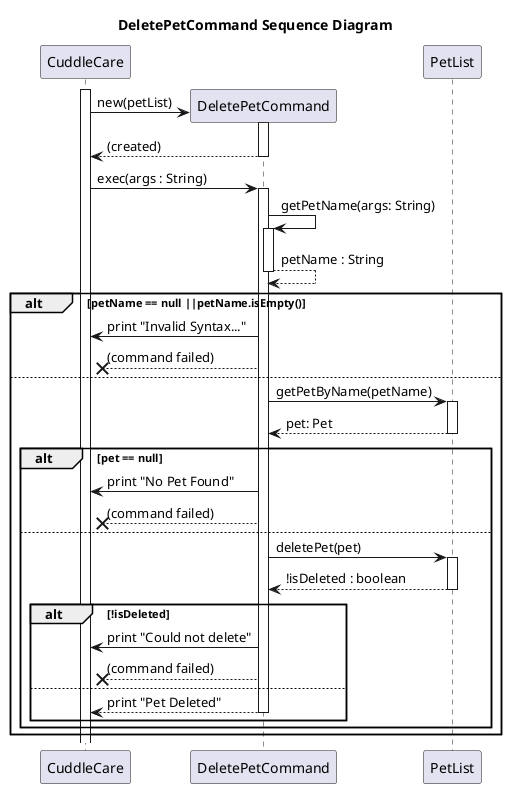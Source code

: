 @startuml
title DeletePetCommand Sequence Diagram

activate CuddleCare

' Constructor
CuddleCare -> DeletePetCommand** : new(petList)
activate DeletePetCommand
return (created)

' Exec Method
CuddleCare -> DeletePetCommand : exec(args : String)
activate DeletePetCommand

' getPetName Method
DeletePetCommand -> DeletePetCommand : getPetName(args: String)
activate DeletePetCommand
return petName : String

' if input was invalid
alt petName == null ||petName.isEmpty()
    DeletePetCommand -> CuddleCare : print "Invalid Syntax..."
    DeletePetCommand --x CuddleCare : (command failed)

else
    DeletePetCommand -> PetList : getPetByName(petName)
    activate PetList
    return pet: Pet

    ' if invalid pet
    alt pet == null
        DeletePetCommand -> CuddleCare : print "No Pet Found"
        DeletePetCommand --x CuddleCare : (command failed)

    else
        DeletePetCommand -> PetList : deletePet(pet)
        activate PetList
        return !isDeleted : boolean

        ' if some error in deleting the pet
        alt !isDeleted
            DeletePetCommand -> CuddleCare : print "Could not delete"
            DeletePetCommand --x CuddleCare : (command failed)

        else
            ' happy path
            return print "Pet Deleted"
        end

    end

end

@enduml
